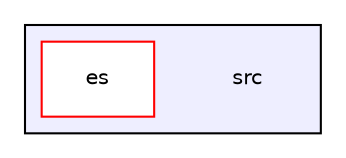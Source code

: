 digraph "src/" {
  compound=true
  node [ fontsize="10", fontname="Helvetica"];
  edge [ labelfontsize="10", labelfontname="Helvetica"];
  subgraph clusterdir_d0a4516af6932200a01e306753dd4051 {
    graph [ bgcolor="#eeeeff", pencolor="black", label="" URL="dir_d0a4516af6932200a01e306753dd4051.html"];
    dir_d0a4516af6932200a01e306753dd4051 [shape=plaintext label="src"];
    dir_251c40205e7dd79b24bfd9f8fa7707f6 [shape=box label="es" color="red" fillcolor="white" style="filled" URL="dir_251c40205e7dd79b24bfd9f8fa7707f6.html"];
  }
}
